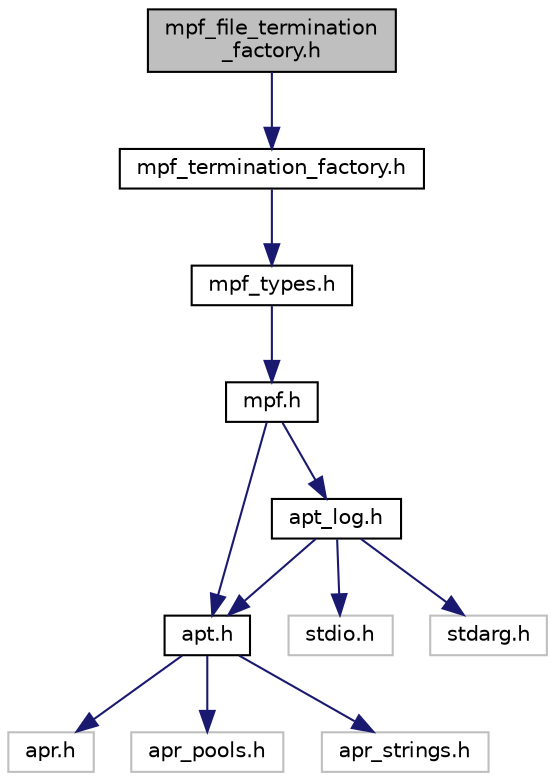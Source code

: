 digraph "mpf_file_termination_factory.h"
{
  edge [fontname="Helvetica",fontsize="10",labelfontname="Helvetica",labelfontsize="10"];
  node [fontname="Helvetica",fontsize="10",shape=record];
  Node0 [label="mpf_file_termination\l_factory.h",height=0.2,width=0.4,color="black", fillcolor="grey75", style="filled", fontcolor="black"];
  Node0 -> Node1 [color="midnightblue",fontsize="10",style="solid",fontname="Helvetica"];
  Node1 [label="mpf_termination_factory.h",height=0.2,width=0.4,color="black", fillcolor="white", style="filled",URL="$mpf__termination__factory_8h.html",tooltip="MPF Termination Factory. "];
  Node1 -> Node2 [color="midnightblue",fontsize="10",style="solid",fontname="Helvetica"];
  Node2 [label="mpf_types.h",height=0.2,width=0.4,color="black", fillcolor="white", style="filled",URL="$mpf__types_8h.html",tooltip="MPF Types Declarations. "];
  Node2 -> Node3 [color="midnightblue",fontsize="10",style="solid",fontname="Helvetica"];
  Node3 [label="mpf.h",height=0.2,width=0.4,color="black", fillcolor="white", style="filled",URL="$mpf_8h.html",tooltip="Media Processing Framework Definitions. "];
  Node3 -> Node4 [color="midnightblue",fontsize="10",style="solid",fontname="Helvetica"];
  Node4 [label="apt.h",height=0.2,width=0.4,color="black", fillcolor="white", style="filled",URL="$apt_8h.html",tooltip="APR Toolkit Definitions. "];
  Node4 -> Node5 [color="midnightblue",fontsize="10",style="solid",fontname="Helvetica"];
  Node5 [label="apr.h",height=0.2,width=0.4,color="grey75", fillcolor="white", style="filled"];
  Node4 -> Node6 [color="midnightblue",fontsize="10",style="solid",fontname="Helvetica"];
  Node6 [label="apr_pools.h",height=0.2,width=0.4,color="grey75", fillcolor="white", style="filled"];
  Node4 -> Node7 [color="midnightblue",fontsize="10",style="solid",fontname="Helvetica"];
  Node7 [label="apr_strings.h",height=0.2,width=0.4,color="grey75", fillcolor="white", style="filled"];
  Node3 -> Node8 [color="midnightblue",fontsize="10",style="solid",fontname="Helvetica"];
  Node8 [label="apt_log.h",height=0.2,width=0.4,color="black", fillcolor="white", style="filled",URL="$apt__log_8h.html",tooltip="Basic Logger. "];
  Node8 -> Node9 [color="midnightblue",fontsize="10",style="solid",fontname="Helvetica"];
  Node9 [label="stdio.h",height=0.2,width=0.4,color="grey75", fillcolor="white", style="filled"];
  Node8 -> Node10 [color="midnightblue",fontsize="10",style="solid",fontname="Helvetica"];
  Node10 [label="stdarg.h",height=0.2,width=0.4,color="grey75", fillcolor="white", style="filled"];
  Node8 -> Node4 [color="midnightblue",fontsize="10",style="solid",fontname="Helvetica"];
}
